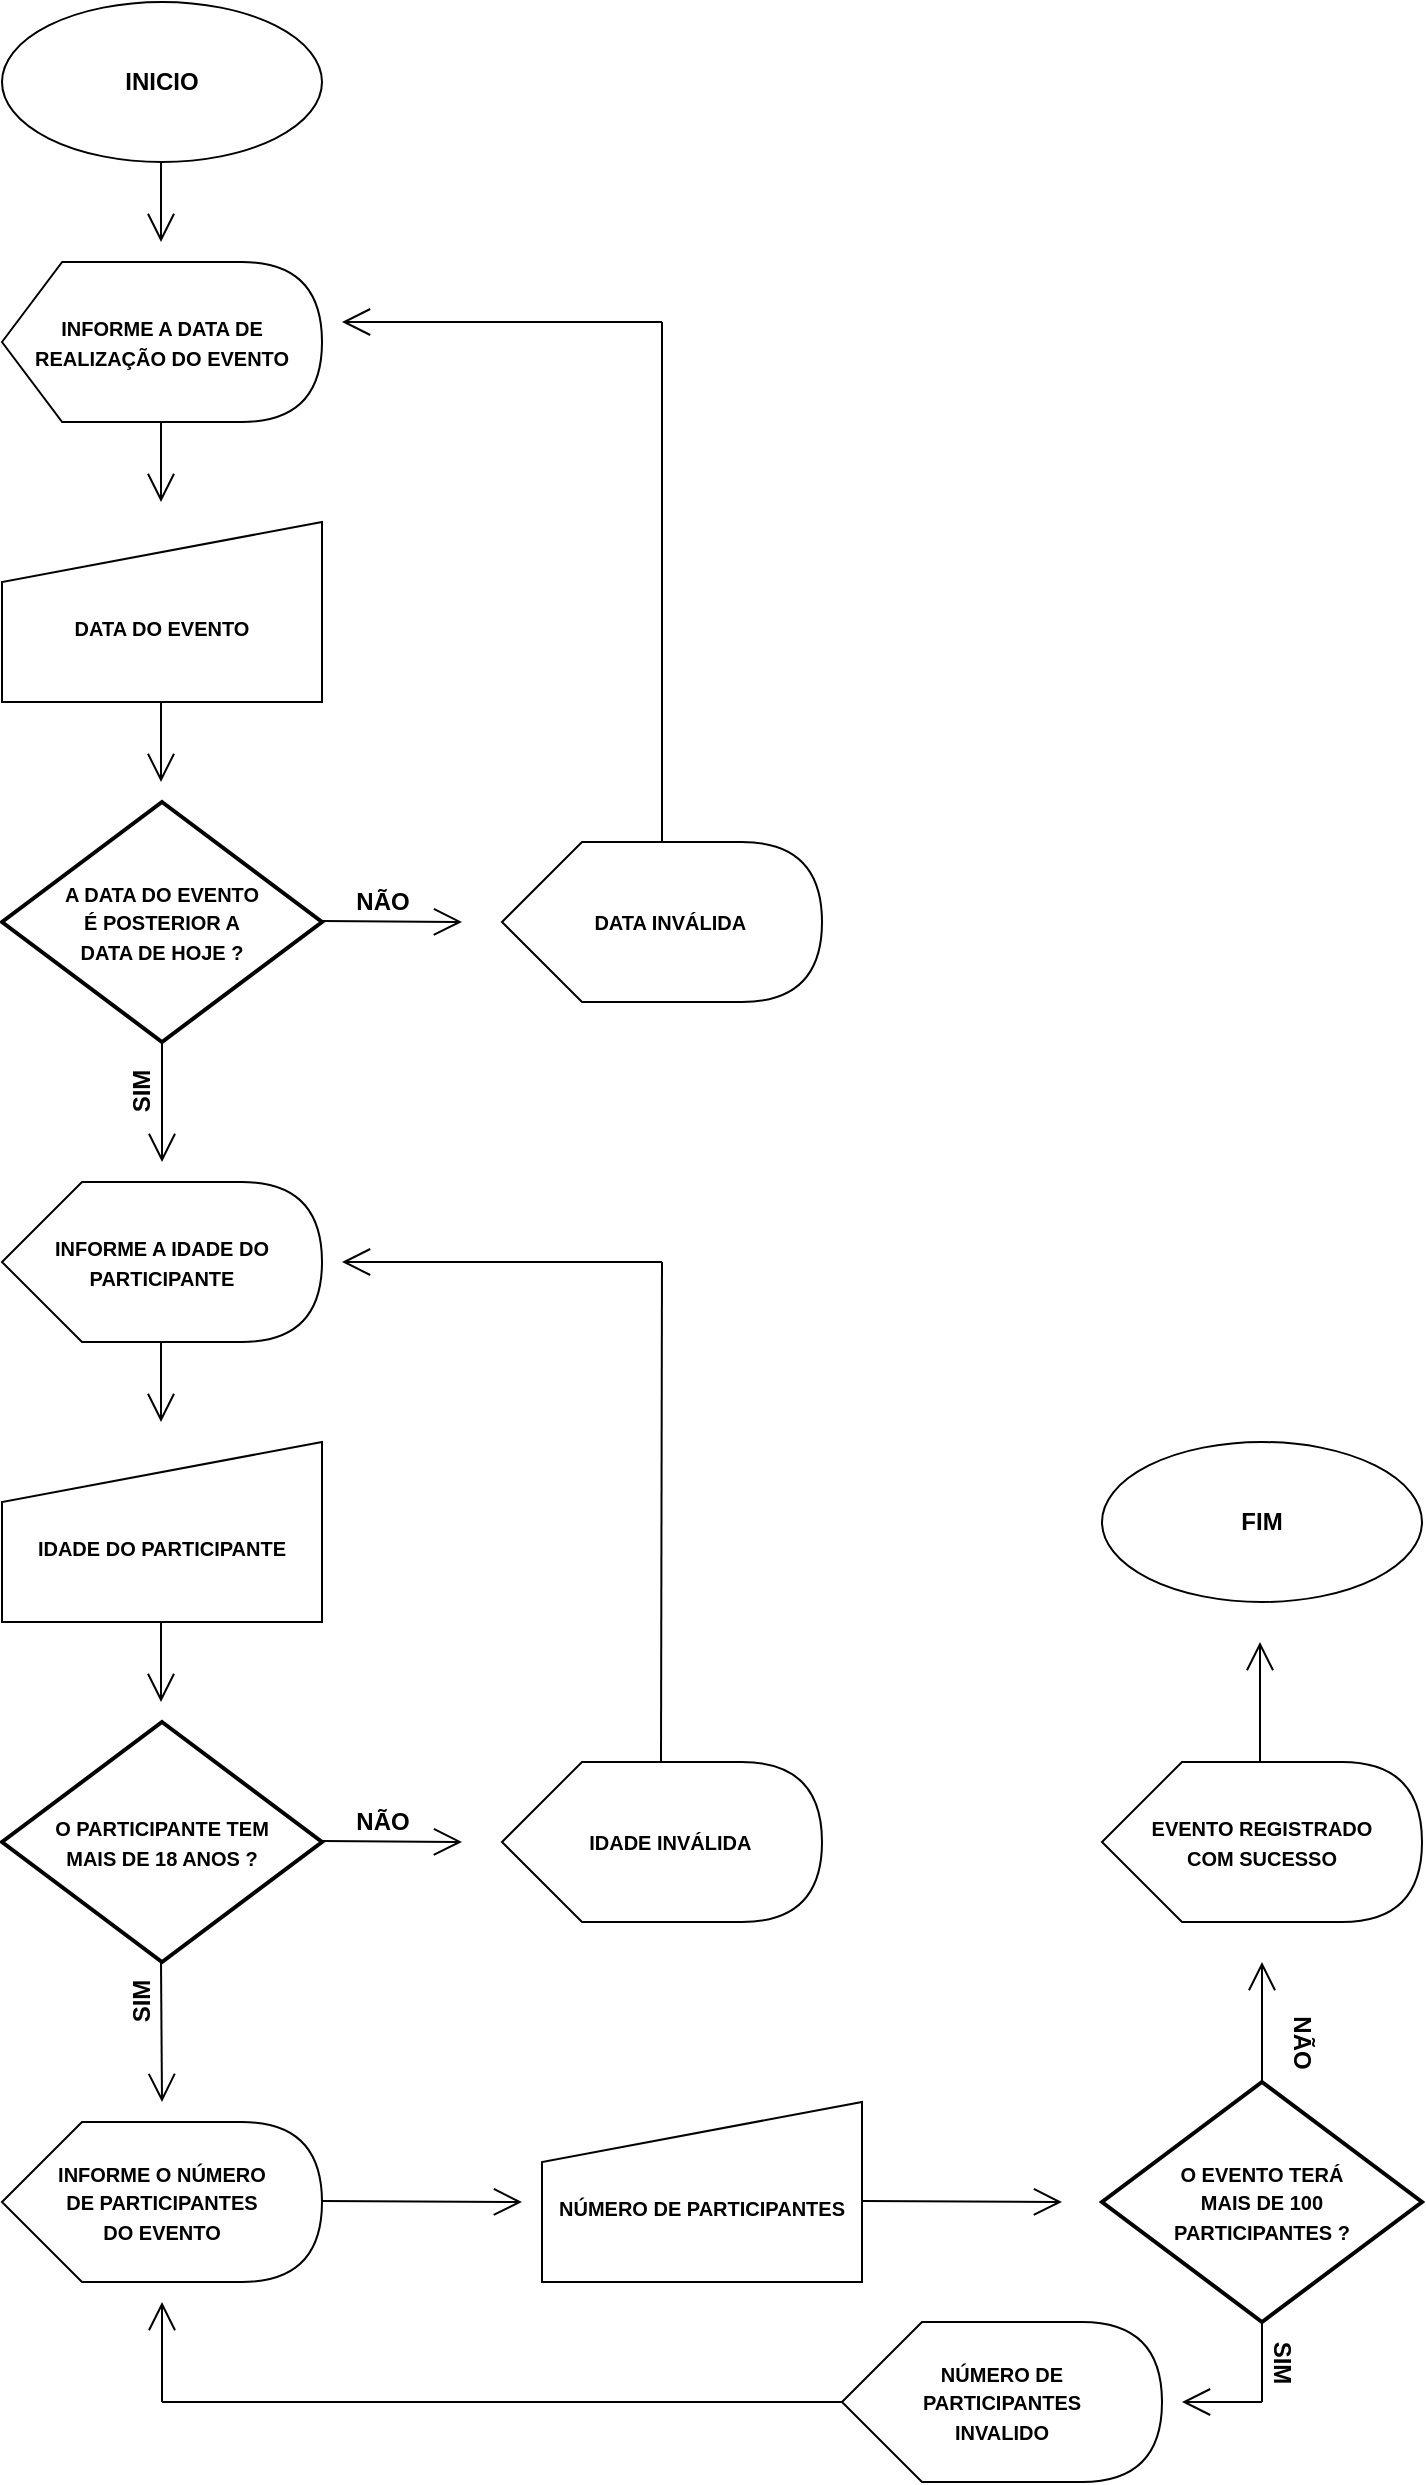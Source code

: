 <mxfile version="15.9.1" type="github">
  <diagram id="gLEBWME5qHSq3BZmw2-_" name="Page-1">
    <mxGraphModel dx="868" dy="482" grid="1" gridSize="10" guides="1" tooltips="1" connect="1" arrows="1" fold="1" page="1" pageScale="1" pageWidth="827" pageHeight="1169" math="0" shadow="0">
      <root>
        <mxCell id="0" />
        <mxCell id="1" parent="0" />
        <mxCell id="BDNs1b7ILqMROvqSfkJf-1" value="&lt;b&gt;INICIO&lt;/b&gt;" style="ellipse;whiteSpace=wrap;html=1;" vertex="1" parent="1">
          <mxGeometry x="40" y="40" width="160" height="80" as="geometry" />
        </mxCell>
        <mxCell id="BDNs1b7ILqMROvqSfkJf-3" value="&lt;div&gt;&lt;b style=&quot;font-size: 10px&quot;&gt;INFORME A DATA DE REALIZAÇÃO DO EVENTO&lt;/b&gt;&lt;/div&gt;" style="shape=display;whiteSpace=wrap;html=1;align=center;size=0.188;" vertex="1" parent="1">
          <mxGeometry x="40" y="170" width="160" height="80" as="geometry" />
        </mxCell>
        <mxCell id="BDNs1b7ILqMROvqSfkJf-8" value="&lt;b&gt;&lt;font style=&quot;font-size: 10px&quot;&gt;&lt;br&gt;DATA DO EVENTO&lt;/font&gt;&lt;/b&gt;" style="shape=manualInput;whiteSpace=wrap;html=1;" vertex="1" parent="1">
          <mxGeometry x="40" y="300" width="160" height="90" as="geometry" />
        </mxCell>
        <mxCell id="BDNs1b7ILqMROvqSfkJf-9" value="&lt;font style=&quot;font-size: 10px&quot;&gt;&lt;b&gt;A DATA DO EVENTO&lt;br&gt;É POSTERIOR A &lt;br&gt;DATA DE HOJE ?&lt;/b&gt;&lt;/font&gt;" style="strokeWidth=2;html=1;shape=mxgraph.flowchart.decision;whiteSpace=wrap;align=center;" vertex="1" parent="1">
          <mxGeometry x="40" y="440" width="160" height="120" as="geometry" />
        </mxCell>
        <mxCell id="BDNs1b7ILqMROvqSfkJf-13" value="" style="endArrow=open;endFill=1;endSize=12;html=1;rounded=0;" edge="1" parent="1">
          <mxGeometry width="160" relative="1" as="geometry">
            <mxPoint x="119.5" y="120" as="sourcePoint" />
            <mxPoint x="119.5" y="160" as="targetPoint" />
          </mxGeometry>
        </mxCell>
        <mxCell id="BDNs1b7ILqMROvqSfkJf-15" value="" style="endArrow=open;endFill=1;endSize=12;html=1;rounded=0;" edge="1" parent="1">
          <mxGeometry width="160" relative="1" as="geometry">
            <mxPoint x="119.5" y="710" as="sourcePoint" />
            <mxPoint x="119.5" y="750" as="targetPoint" />
          </mxGeometry>
        </mxCell>
        <mxCell id="BDNs1b7ILqMROvqSfkJf-18" value="" style="endArrow=open;endFill=1;endSize=12;html=1;rounded=0;" edge="1" parent="1">
          <mxGeometry width="160" relative="1" as="geometry">
            <mxPoint x="119.5" y="250" as="sourcePoint" />
            <mxPoint x="119.5" y="290" as="targetPoint" />
          </mxGeometry>
        </mxCell>
        <mxCell id="BDNs1b7ILqMROvqSfkJf-20" value="&lt;b&gt;&lt;font style=&quot;font-size: 10px&quot;&gt;&amp;nbsp; &amp;nbsp;DATA INVÁLIDA&lt;/font&gt;&lt;/b&gt;" style="shape=display;whiteSpace=wrap;html=1;align=center;" vertex="1" parent="1">
          <mxGeometry x="290" y="460" width="160" height="80" as="geometry" />
        </mxCell>
        <mxCell id="BDNs1b7ILqMROvqSfkJf-21" value="&lt;font style=&quot;font-size: 10px&quot;&gt;&lt;b&gt;INFORME A IDADE DO PARTICIPANTE&lt;/b&gt;&lt;/font&gt;" style="shape=display;whiteSpace=wrap;html=1;align=center;" vertex="1" parent="1">
          <mxGeometry x="40" y="630" width="160" height="80" as="geometry" />
        </mxCell>
        <mxCell id="BDNs1b7ILqMROvqSfkJf-25" value="" style="endArrow=open;endFill=1;endSize=12;html=1;rounded=0;" edge="1" parent="1">
          <mxGeometry width="160" relative="1" as="geometry">
            <mxPoint x="370" y="200" as="sourcePoint" />
            <mxPoint x="210" y="200" as="targetPoint" />
          </mxGeometry>
        </mxCell>
        <mxCell id="BDNs1b7ILqMROvqSfkJf-27" value="" style="endArrow=open;endFill=1;endSize=12;html=1;rounded=0;" edge="1" parent="1">
          <mxGeometry width="160" relative="1" as="geometry">
            <mxPoint x="119.5" y="390" as="sourcePoint" />
            <mxPoint x="119.5" y="430" as="targetPoint" />
          </mxGeometry>
        </mxCell>
        <mxCell id="BDNs1b7ILqMROvqSfkJf-28" value="" style="endArrow=open;endFill=1;endSize=12;html=1;rounded=0;" edge="1" parent="1">
          <mxGeometry width="160" relative="1" as="geometry">
            <mxPoint x="200" y="499.5" as="sourcePoint" />
            <mxPoint x="270" y="500" as="targetPoint" />
          </mxGeometry>
        </mxCell>
        <mxCell id="BDNs1b7ILqMROvqSfkJf-31" value="&lt;b&gt;&lt;font style=&quot;font-size: 12px&quot;&gt;NÃO&lt;/font&gt;&lt;/b&gt;" style="text;html=1;align=center;verticalAlign=middle;resizable=0;points=[];autosize=1;strokeColor=none;fillColor=none;fontSize=10;" vertex="1" parent="1">
          <mxGeometry x="210" y="480" width="40" height="20" as="geometry" />
        </mxCell>
        <mxCell id="BDNs1b7ILqMROvqSfkJf-32" value="&lt;b&gt;SIM&lt;/b&gt;" style="text;html=1;align=center;verticalAlign=middle;resizable=0;points=[];autosize=1;strokeColor=none;fillColor=none;fontSize=12;rotation=-90;" vertex="1" parent="1">
          <mxGeometry x="90" y="575" width="40" height="20" as="geometry" />
        </mxCell>
        <mxCell id="BDNs1b7ILqMROvqSfkJf-34" value="" style="endArrow=open;endFill=1;endSize=12;html=1;rounded=0;" edge="1" parent="1">
          <mxGeometry width="160" relative="1" as="geometry">
            <mxPoint x="120" y="560" as="sourcePoint" />
            <mxPoint x="120" y="620" as="targetPoint" />
          </mxGeometry>
        </mxCell>
        <mxCell id="BDNs1b7ILqMROvqSfkJf-36" value="" style="endArrow=none;html=1;rounded=0;fontSize=12;entryX=0;entryY=0;entryDx=80;entryDy=0;entryPerimeter=0;" edge="1" parent="1" target="BDNs1b7ILqMROvqSfkJf-20">
          <mxGeometry relative="1" as="geometry">
            <mxPoint x="370" y="200" as="sourcePoint" />
            <mxPoint x="490" y="330" as="targetPoint" />
          </mxGeometry>
        </mxCell>
        <mxCell id="BDNs1b7ILqMROvqSfkJf-37" value="&lt;span style=&quot;font-size: 10px&quot;&gt;&lt;b&gt;O PARTICIPANTE TEM &lt;br&gt;MAIS DE 18 ANOS ?&lt;/b&gt;&lt;/span&gt;" style="strokeWidth=2;html=1;shape=mxgraph.flowchart.decision;whiteSpace=wrap;align=center;" vertex="1" parent="1">
          <mxGeometry x="40" y="900" width="160" height="120" as="geometry" />
        </mxCell>
        <mxCell id="BDNs1b7ILqMROvqSfkJf-38" value="&lt;b&gt;&lt;font style=&quot;font-size: 10px&quot;&gt;&lt;br&gt;IDADE DO PARTICIPANTE&lt;/font&gt;&lt;/b&gt;" style="shape=manualInput;whiteSpace=wrap;html=1;" vertex="1" parent="1">
          <mxGeometry x="40" y="760" width="160" height="90" as="geometry" />
        </mxCell>
        <mxCell id="BDNs1b7ILqMROvqSfkJf-40" value="" style="endArrow=open;endFill=1;endSize=12;html=1;rounded=0;" edge="1" parent="1">
          <mxGeometry width="160" relative="1" as="geometry">
            <mxPoint x="119.5" y="850" as="sourcePoint" />
            <mxPoint x="119.5" y="890" as="targetPoint" />
          </mxGeometry>
        </mxCell>
        <mxCell id="BDNs1b7ILqMROvqSfkJf-41" value="" style="endArrow=open;endFill=1;endSize=12;html=1;rounded=0;" edge="1" parent="1">
          <mxGeometry width="160" relative="1" as="geometry">
            <mxPoint x="200" y="959.5" as="sourcePoint" />
            <mxPoint x="270" y="960" as="targetPoint" />
          </mxGeometry>
        </mxCell>
        <mxCell id="BDNs1b7ILqMROvqSfkJf-42" value="&lt;b&gt;&lt;font style=&quot;font-size: 12px&quot;&gt;NÃO&lt;/font&gt;&lt;/b&gt;" style="text;html=1;align=center;verticalAlign=middle;resizable=0;points=[];autosize=1;strokeColor=none;fillColor=none;fontSize=10;" vertex="1" parent="1">
          <mxGeometry x="210" y="940" width="40" height="20" as="geometry" />
        </mxCell>
        <mxCell id="BDNs1b7ILqMROvqSfkJf-43" value="" style="endArrow=open;endFill=1;endSize=12;html=1;rounded=0;" edge="1" parent="1">
          <mxGeometry width="160" relative="1" as="geometry">
            <mxPoint x="119.5" y="1020" as="sourcePoint" />
            <mxPoint x="120" y="1090" as="targetPoint" />
          </mxGeometry>
        </mxCell>
        <mxCell id="BDNs1b7ILqMROvqSfkJf-44" value="&lt;b&gt;SIM&lt;/b&gt;" style="text;html=1;align=center;verticalAlign=middle;resizable=0;points=[];autosize=1;strokeColor=none;fillColor=none;fontSize=12;rotation=-90;" vertex="1" parent="1">
          <mxGeometry x="90" y="1030" width="40" height="20" as="geometry" />
        </mxCell>
        <mxCell id="BDNs1b7ILqMROvqSfkJf-45" value="&lt;font style=&quot;font-size: 10px&quot;&gt;&lt;b&gt;INFORME O NÚMERO &lt;br&gt;DE PARTICIPANTES &lt;br&gt;DO EVENTO&lt;/b&gt;&lt;/font&gt;" style="shape=display;whiteSpace=wrap;html=1;align=center;" vertex="1" parent="1">
          <mxGeometry x="40" y="1100" width="160" height="80" as="geometry" />
        </mxCell>
        <mxCell id="BDNs1b7ILqMROvqSfkJf-46" value="&lt;b&gt;&lt;font style=&quot;font-size: 10px&quot;&gt;&amp;nbsp; &amp;nbsp;IDADE INVÁLIDA&lt;/font&gt;&lt;/b&gt;" style="shape=display;whiteSpace=wrap;html=1;align=center;" vertex="1" parent="1">
          <mxGeometry x="290" y="920" width="160" height="80" as="geometry" />
        </mxCell>
        <mxCell id="BDNs1b7ILqMROvqSfkJf-47" value="" style="endArrow=open;endFill=1;endSize=12;html=1;rounded=0;" edge="1" parent="1">
          <mxGeometry width="160" relative="1" as="geometry">
            <mxPoint x="370" y="670" as="sourcePoint" />
            <mxPoint x="210" y="670" as="targetPoint" />
          </mxGeometry>
        </mxCell>
        <mxCell id="BDNs1b7ILqMROvqSfkJf-48" value="" style="endArrow=none;html=1;rounded=0;fontSize=12;entryX=0;entryY=0;entryDx=80;entryDy=0;entryPerimeter=0;" edge="1" parent="1">
          <mxGeometry relative="1" as="geometry">
            <mxPoint x="370" y="670" as="sourcePoint" />
            <mxPoint x="369.5" y="920" as="targetPoint" />
          </mxGeometry>
        </mxCell>
        <mxCell id="BDNs1b7ILqMROvqSfkJf-49" value="" style="endArrow=open;endFill=1;endSize=12;html=1;rounded=0;" edge="1" parent="1">
          <mxGeometry width="160" relative="1" as="geometry">
            <mxPoint x="200" y="1139.5" as="sourcePoint" />
            <mxPoint x="300" y="1140" as="targetPoint" />
          </mxGeometry>
        </mxCell>
        <mxCell id="BDNs1b7ILqMROvqSfkJf-50" value="&lt;b&gt;&lt;font style=&quot;font-size: 10px&quot;&gt;&lt;br&gt;NÚMERO DE PARTICIPANTES&lt;/font&gt;&lt;/b&gt;" style="shape=manualInput;whiteSpace=wrap;html=1;" vertex="1" parent="1">
          <mxGeometry x="310" y="1090" width="160" height="90" as="geometry" />
        </mxCell>
        <mxCell id="BDNs1b7ILqMROvqSfkJf-51" value="" style="endArrow=open;endFill=1;endSize=12;html=1;rounded=0;" edge="1" parent="1">
          <mxGeometry width="160" relative="1" as="geometry">
            <mxPoint x="470" y="1139.5" as="sourcePoint" />
            <mxPoint x="570" y="1140" as="targetPoint" />
          </mxGeometry>
        </mxCell>
        <mxCell id="BDNs1b7ILqMROvqSfkJf-52" value="&lt;span style=&quot;font-size: 10px&quot;&gt;&lt;b&gt;O EVENTO TERÁ &lt;br&gt;MAIS DE 100 &lt;br&gt;PARTICIPANTES ?&lt;/b&gt;&lt;/span&gt;" style="strokeWidth=2;html=1;shape=mxgraph.flowchart.decision;whiteSpace=wrap;align=center;" vertex="1" parent="1">
          <mxGeometry x="590" y="1080" width="160" height="120" as="geometry" />
        </mxCell>
        <mxCell id="BDNs1b7ILqMROvqSfkJf-53" value="" style="endArrow=open;endFill=1;endSize=12;html=1;rounded=0;" edge="1" parent="1">
          <mxGeometry width="160" relative="1" as="geometry">
            <mxPoint x="120" y="1240" as="sourcePoint" />
            <mxPoint x="120" y="1190" as="targetPoint" />
          </mxGeometry>
        </mxCell>
        <mxCell id="BDNs1b7ILqMROvqSfkJf-55" value="" style="endArrow=none;html=1;rounded=0;fontSize=12;entryX=0;entryY=0.5;entryDx=0;entryDy=0;entryPerimeter=0;" edge="1" parent="1" target="BDNs1b7ILqMROvqSfkJf-64">
          <mxGeometry relative="1" as="geometry">
            <mxPoint x="120" y="1240" as="sourcePoint" />
            <mxPoint x="440" y="1240" as="targetPoint" />
          </mxGeometry>
        </mxCell>
        <mxCell id="BDNs1b7ILqMROvqSfkJf-56" value="&lt;b&gt;&lt;font style=&quot;font-size: 12px&quot;&gt;NÃO&lt;/font&gt;&lt;/b&gt;" style="text;html=1;align=center;verticalAlign=middle;resizable=0;points=[];autosize=1;strokeColor=none;fillColor=none;fontSize=10;rotation=90;" vertex="1" parent="1">
          <mxGeometry x="670" y="1050" width="40" height="20" as="geometry" />
        </mxCell>
        <mxCell id="BDNs1b7ILqMROvqSfkJf-60" value="" style="endArrow=open;endFill=1;endSize=12;html=1;rounded=0;exitX=0.5;exitY=0;exitDx=0;exitDy=0;exitPerimeter=0;" edge="1" parent="1" source="BDNs1b7ILqMROvqSfkJf-52">
          <mxGeometry width="160" relative="1" as="geometry">
            <mxPoint x="600" y="1060" as="sourcePoint" />
            <mxPoint x="670" y="1020" as="targetPoint" />
          </mxGeometry>
        </mxCell>
        <mxCell id="BDNs1b7ILqMROvqSfkJf-61" value="&lt;b&gt;SIM&lt;/b&gt;" style="text;html=1;align=center;verticalAlign=middle;resizable=0;points=[];autosize=1;strokeColor=none;fillColor=none;fontSize=12;rotation=90;" vertex="1" parent="1">
          <mxGeometry x="660" y="1210" width="40" height="20" as="geometry" />
        </mxCell>
        <mxCell id="BDNs1b7ILqMROvqSfkJf-62" value="" style="endArrow=open;endFill=1;endSize=12;html=1;rounded=0;" edge="1" parent="1">
          <mxGeometry width="160" relative="1" as="geometry">
            <mxPoint x="670" y="1240" as="sourcePoint" />
            <mxPoint x="630" y="1240" as="targetPoint" />
          </mxGeometry>
        </mxCell>
        <mxCell id="BDNs1b7ILqMROvqSfkJf-63" value="" style="endArrow=none;html=1;rounded=0;fontSize=12;exitX=0.5;exitY=1;exitDx=0;exitDy=0;exitPerimeter=0;" edge="1" parent="1" source="BDNs1b7ILqMROvqSfkJf-52">
          <mxGeometry relative="1" as="geometry">
            <mxPoint x="590" y="1210" as="sourcePoint" />
            <mxPoint x="670" y="1240" as="targetPoint" />
          </mxGeometry>
        </mxCell>
        <mxCell id="BDNs1b7ILqMROvqSfkJf-64" value="&lt;b&gt;&lt;font style=&quot;font-size: 10px&quot;&gt;NÚMERO DE &lt;br&gt;PARTICIPANTES &lt;br&gt;INVALIDO&lt;/font&gt;&lt;/b&gt;" style="shape=display;whiteSpace=wrap;html=1;align=center;" vertex="1" parent="1">
          <mxGeometry x="460" y="1200" width="160" height="80" as="geometry" />
        </mxCell>
        <mxCell id="BDNs1b7ILqMROvqSfkJf-65" value="&lt;b&gt;&lt;font style=&quot;font-size: 10px&quot;&gt;EVENTO REGISTRADO &lt;br&gt;COM SUCESSO&lt;/font&gt;&lt;/b&gt;" style="shape=display;whiteSpace=wrap;html=1;align=center;" vertex="1" parent="1">
          <mxGeometry x="590" y="920" width="160" height="80" as="geometry" />
        </mxCell>
        <mxCell id="BDNs1b7ILqMROvqSfkJf-66" value="" style="endArrow=open;endFill=1;endSize=12;html=1;rounded=0;exitX=0.5;exitY=0;exitDx=0;exitDy=0;exitPerimeter=0;" edge="1" parent="1">
          <mxGeometry width="160" relative="1" as="geometry">
            <mxPoint x="669" y="920" as="sourcePoint" />
            <mxPoint x="669" y="860" as="targetPoint" />
          </mxGeometry>
        </mxCell>
        <mxCell id="BDNs1b7ILqMROvqSfkJf-67" value="&lt;b&gt;FIM&lt;/b&gt;" style="ellipse;whiteSpace=wrap;html=1;" vertex="1" parent="1">
          <mxGeometry x="590" y="760" width="160" height="80" as="geometry" />
        </mxCell>
      </root>
    </mxGraphModel>
  </diagram>
</mxfile>
